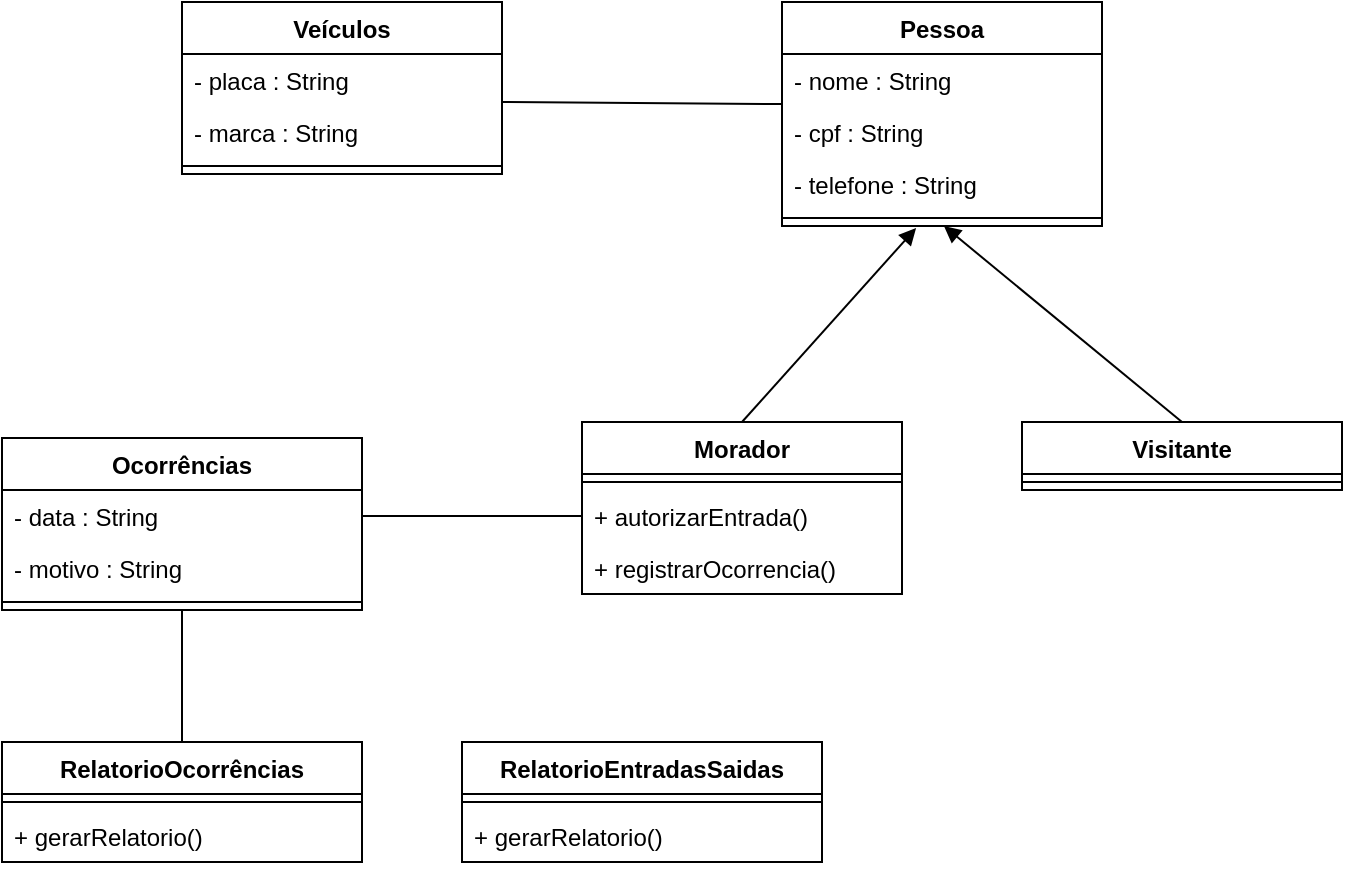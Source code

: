 <mxfile version="23.1.2" type="device">
  <diagram name="Página-1" id="bBeEAEwCR0HehznKyEsa">
    <mxGraphModel dx="1434" dy="778" grid="1" gridSize="10" guides="1" tooltips="1" connect="1" arrows="1" fold="1" page="1" pageScale="1" pageWidth="827" pageHeight="1169" math="0" shadow="0">
      <root>
        <mxCell id="0" />
        <mxCell id="1" parent="0" />
        <mxCell id="o-hRsRSE5SYoQNZgWMO2-1" value="Veículos" style="swimlane;fontStyle=1;align=center;verticalAlign=top;childLayout=stackLayout;horizontal=1;startSize=26;horizontalStack=0;resizeParent=1;resizeParentMax=0;resizeLast=0;collapsible=1;marginBottom=0;whiteSpace=wrap;html=1;" parent="1" vertex="1">
          <mxGeometry x="160" y="100" width="160" height="86" as="geometry" />
        </mxCell>
        <mxCell id="o-hRsRSE5SYoQNZgWMO2-2" value="- placa : String" style="text;strokeColor=none;fillColor=none;align=left;verticalAlign=top;spacingLeft=4;spacingRight=4;overflow=hidden;rotatable=0;points=[[0,0.5],[1,0.5]];portConstraint=eastwest;whiteSpace=wrap;html=1;" parent="o-hRsRSE5SYoQNZgWMO2-1" vertex="1">
          <mxGeometry y="26" width="160" height="26" as="geometry" />
        </mxCell>
        <mxCell id="o-hRsRSE5SYoQNZgWMO2-5" value="- marca : String" style="text;strokeColor=none;fillColor=none;align=left;verticalAlign=top;spacingLeft=4;spacingRight=4;overflow=hidden;rotatable=0;points=[[0,0.5],[1,0.5]];portConstraint=eastwest;whiteSpace=wrap;html=1;" parent="o-hRsRSE5SYoQNZgWMO2-1" vertex="1">
          <mxGeometry y="52" width="160" height="26" as="geometry" />
        </mxCell>
        <mxCell id="o-hRsRSE5SYoQNZgWMO2-3" value="" style="line;strokeWidth=1;fillColor=none;align=left;verticalAlign=middle;spacingTop=-1;spacingLeft=3;spacingRight=3;rotatable=0;labelPosition=right;points=[];portConstraint=eastwest;strokeColor=inherit;" parent="o-hRsRSE5SYoQNZgWMO2-1" vertex="1">
          <mxGeometry y="78" width="160" height="8" as="geometry" />
        </mxCell>
        <mxCell id="o-hRsRSE5SYoQNZgWMO2-6" value="Pessoa" style="swimlane;fontStyle=1;align=center;verticalAlign=top;childLayout=stackLayout;horizontal=1;startSize=26;horizontalStack=0;resizeParent=1;resizeParentMax=0;resizeLast=0;collapsible=1;marginBottom=0;whiteSpace=wrap;html=1;" parent="1" vertex="1">
          <mxGeometry x="460" y="100" width="160" height="112" as="geometry" />
        </mxCell>
        <mxCell id="o-hRsRSE5SYoQNZgWMO2-7" value="- nome : String" style="text;strokeColor=none;fillColor=none;align=left;verticalAlign=top;spacingLeft=4;spacingRight=4;overflow=hidden;rotatable=0;points=[[0,0.5],[1,0.5]];portConstraint=eastwest;whiteSpace=wrap;html=1;" parent="o-hRsRSE5SYoQNZgWMO2-6" vertex="1">
          <mxGeometry y="26" width="160" height="26" as="geometry" />
        </mxCell>
        <mxCell id="o-hRsRSE5SYoQNZgWMO2-8" value="- cpf : String" style="text;strokeColor=none;fillColor=none;align=left;verticalAlign=top;spacingLeft=4;spacingRight=4;overflow=hidden;rotatable=0;points=[[0,0.5],[1,0.5]];portConstraint=eastwest;whiteSpace=wrap;html=1;" parent="o-hRsRSE5SYoQNZgWMO2-6" vertex="1">
          <mxGeometry y="52" width="160" height="26" as="geometry" />
        </mxCell>
        <mxCell id="o-hRsRSE5SYoQNZgWMO2-44" value="- telefone : String" style="text;strokeColor=none;fillColor=none;align=left;verticalAlign=top;spacingLeft=4;spacingRight=4;overflow=hidden;rotatable=0;points=[[0,0.5],[1,0.5]];portConstraint=eastwest;whiteSpace=wrap;html=1;" parent="o-hRsRSE5SYoQNZgWMO2-6" vertex="1">
          <mxGeometry y="78" width="160" height="26" as="geometry" />
        </mxCell>
        <mxCell id="o-hRsRSE5SYoQNZgWMO2-9" value="" style="line;strokeWidth=1;fillColor=none;align=left;verticalAlign=middle;spacingTop=-1;spacingLeft=3;spacingRight=3;rotatable=0;labelPosition=right;points=[];portConstraint=eastwest;strokeColor=inherit;" parent="o-hRsRSE5SYoQNZgWMO2-6" vertex="1">
          <mxGeometry y="104" width="160" height="8" as="geometry" />
        </mxCell>
        <mxCell id="o-hRsRSE5SYoQNZgWMO2-20" style="rounded=0;orthogonalLoop=1;jettySize=auto;html=1;exitX=0;exitY=0.962;exitDx=0;exitDy=0;entryX=1;entryY=-0.077;entryDx=0;entryDy=0;entryPerimeter=0;endArrow=none;endFill=0;exitPerimeter=0;" parent="1" source="o-hRsRSE5SYoQNZgWMO2-7" target="o-hRsRSE5SYoQNZgWMO2-5" edge="1">
          <mxGeometry relative="1" as="geometry" />
        </mxCell>
        <mxCell id="o-hRsRSE5SYoQNZgWMO2-22" value="Ocorrências" style="swimlane;fontStyle=1;align=center;verticalAlign=top;childLayout=stackLayout;horizontal=1;startSize=26;horizontalStack=0;resizeParent=1;resizeParentMax=0;resizeLast=0;collapsible=1;marginBottom=0;whiteSpace=wrap;html=1;" parent="1" vertex="1">
          <mxGeometry x="70" y="318" width="180" height="86" as="geometry" />
        </mxCell>
        <mxCell id="o-hRsRSE5SYoQNZgWMO2-38" value="- data : String" style="text;strokeColor=none;fillColor=none;align=left;verticalAlign=top;spacingLeft=4;spacingRight=4;overflow=hidden;rotatable=0;points=[[0,0.5],[1,0.5]];portConstraint=eastwest;whiteSpace=wrap;html=1;" parent="o-hRsRSE5SYoQNZgWMO2-22" vertex="1">
          <mxGeometry y="26" width="180" height="26" as="geometry" />
        </mxCell>
        <mxCell id="o-hRsRSE5SYoQNZgWMO2-41" value="- motivo : String" style="text;strokeColor=none;fillColor=none;align=left;verticalAlign=top;spacingLeft=4;spacingRight=4;overflow=hidden;rotatable=0;points=[[0,0.5],[1,0.5]];portConstraint=eastwest;whiteSpace=wrap;html=1;" parent="o-hRsRSE5SYoQNZgWMO2-22" vertex="1">
          <mxGeometry y="52" width="180" height="26" as="geometry" />
        </mxCell>
        <mxCell id="o-hRsRSE5SYoQNZgWMO2-25" value="" style="line;strokeWidth=1;fillColor=none;align=left;verticalAlign=middle;spacingTop=-1;spacingLeft=3;spacingRight=3;rotatable=0;labelPosition=right;points=[];portConstraint=eastwest;strokeColor=inherit;" parent="o-hRsRSE5SYoQNZgWMO2-22" vertex="1">
          <mxGeometry y="78" width="180" height="8" as="geometry" />
        </mxCell>
        <mxCell id="o-hRsRSE5SYoQNZgWMO2-28" value="Morador" style="swimlane;fontStyle=1;align=center;verticalAlign=top;childLayout=stackLayout;horizontal=1;startSize=26;horizontalStack=0;resizeParent=1;resizeParentMax=0;resizeLast=0;collapsible=1;marginBottom=0;whiteSpace=wrap;html=1;" parent="1" vertex="1">
          <mxGeometry x="360" y="310" width="160" height="86" as="geometry" />
        </mxCell>
        <mxCell id="o-hRsRSE5SYoQNZgWMO2-31" value="" style="line;strokeWidth=1;fillColor=none;align=left;verticalAlign=middle;spacingTop=-1;spacingLeft=3;spacingRight=3;rotatable=0;labelPosition=right;points=[];portConstraint=eastwest;strokeColor=inherit;" parent="o-hRsRSE5SYoQNZgWMO2-28" vertex="1">
          <mxGeometry y="26" width="160" height="8" as="geometry" />
        </mxCell>
        <mxCell id="o-hRsRSE5SYoQNZgWMO2-32" value="+ autorizarEntrada()" style="text;strokeColor=none;fillColor=none;align=left;verticalAlign=top;spacingLeft=4;spacingRight=4;overflow=hidden;rotatable=0;points=[[0,0.5],[1,0.5]];portConstraint=eastwest;whiteSpace=wrap;html=1;" parent="o-hRsRSE5SYoQNZgWMO2-28" vertex="1">
          <mxGeometry y="34" width="160" height="26" as="geometry" />
        </mxCell>
        <mxCell id="o-hRsRSE5SYoQNZgWMO2-39" value="+ registrarOcorrencia()" style="text;strokeColor=none;fillColor=none;align=left;verticalAlign=top;spacingLeft=4;spacingRight=4;overflow=hidden;rotatable=0;points=[[0,0.5],[1,0.5]];portConstraint=eastwest;whiteSpace=wrap;html=1;" parent="o-hRsRSE5SYoQNZgWMO2-28" vertex="1">
          <mxGeometry y="60" width="160" height="26" as="geometry" />
        </mxCell>
        <mxCell id="o-hRsRSE5SYoQNZgWMO2-34" value="Visitante" style="swimlane;fontStyle=1;align=center;verticalAlign=top;childLayout=stackLayout;horizontal=1;startSize=26;horizontalStack=0;resizeParent=1;resizeParentMax=0;resizeLast=0;collapsible=1;marginBottom=0;whiteSpace=wrap;html=1;" parent="1" vertex="1">
          <mxGeometry x="580" y="310" width="160" height="34" as="geometry" />
        </mxCell>
        <mxCell id="o-hRsRSE5SYoQNZgWMO2-35" value="" style="line;strokeWidth=1;fillColor=none;align=left;verticalAlign=middle;spacingTop=-1;spacingLeft=3;spacingRight=3;rotatable=0;labelPosition=right;points=[];portConstraint=eastwest;strokeColor=inherit;" parent="o-hRsRSE5SYoQNZgWMO2-34" vertex="1">
          <mxGeometry y="26" width="160" height="8" as="geometry" />
        </mxCell>
        <mxCell id="o-hRsRSE5SYoQNZgWMO2-40" style="rounded=0;orthogonalLoop=1;jettySize=auto;html=1;exitX=0;exitY=0.5;exitDx=0;exitDy=0;entryX=1;entryY=0.5;entryDx=0;entryDy=0;endArrow=none;endFill=0;" parent="1" source="o-hRsRSE5SYoQNZgWMO2-32" target="o-hRsRSE5SYoQNZgWMO2-38" edge="1">
          <mxGeometry relative="1" as="geometry" />
        </mxCell>
        <mxCell id="o-hRsRSE5SYoQNZgWMO2-45" value="" style="endArrow=block;endFill=1;html=1;align=left;verticalAlign=top;rounded=0;entryX=0.419;entryY=1.125;entryDx=0;entryDy=0;entryPerimeter=0;exitX=0.5;exitY=0;exitDx=0;exitDy=0;" parent="1" source="o-hRsRSE5SYoQNZgWMO2-28" target="o-hRsRSE5SYoQNZgWMO2-9" edge="1">
          <mxGeometry x="-1" relative="1" as="geometry">
            <mxPoint x="400" y="270" as="sourcePoint" />
            <mxPoint x="520" y="220" as="targetPoint" />
          </mxGeometry>
        </mxCell>
        <mxCell id="o-hRsRSE5SYoQNZgWMO2-47" value="" style="endArrow=block;endFill=1;html=1;align=left;verticalAlign=top;rounded=0;entryX=0.506;entryY=1;entryDx=0;entryDy=0;entryPerimeter=0;exitX=0.5;exitY=0;exitDx=0;exitDy=0;" parent="1" source="o-hRsRSE5SYoQNZgWMO2-34" target="o-hRsRSE5SYoQNZgWMO2-9" edge="1">
          <mxGeometry x="-1" relative="1" as="geometry">
            <mxPoint x="680" y="260" as="sourcePoint" />
            <mxPoint x="537" y="223" as="targetPoint" />
          </mxGeometry>
        </mxCell>
        <mxCell id="o-hRsRSE5SYoQNZgWMO2-54" style="rounded=0;orthogonalLoop=1;jettySize=auto;html=1;exitX=0.5;exitY=0;exitDx=0;exitDy=0;entryX=0.5;entryY=1;entryDx=0;entryDy=0;endArrow=none;endFill=0;" parent="1" source="o-hRsRSE5SYoQNZgWMO2-49" target="o-hRsRSE5SYoQNZgWMO2-22" edge="1">
          <mxGeometry relative="1" as="geometry" />
        </mxCell>
        <mxCell id="o-hRsRSE5SYoQNZgWMO2-49" value="RelatorioOcorrências" style="swimlane;fontStyle=1;align=center;verticalAlign=top;childLayout=stackLayout;horizontal=1;startSize=26;horizontalStack=0;resizeParent=1;resizeParentMax=0;resizeLast=0;collapsible=1;marginBottom=0;whiteSpace=wrap;html=1;" parent="1" vertex="1">
          <mxGeometry x="70" y="470" width="180" height="60" as="geometry" />
        </mxCell>
        <mxCell id="o-hRsRSE5SYoQNZgWMO2-52" value="" style="line;strokeWidth=1;fillColor=none;align=left;verticalAlign=middle;spacingTop=-1;spacingLeft=3;spacingRight=3;rotatable=0;labelPosition=right;points=[];portConstraint=eastwest;strokeColor=inherit;" parent="o-hRsRSE5SYoQNZgWMO2-49" vertex="1">
          <mxGeometry y="26" width="180" height="8" as="geometry" />
        </mxCell>
        <mxCell id="o-hRsRSE5SYoQNZgWMO2-53" value="+ gerarRelatorio()" style="text;strokeColor=none;fillColor=none;align=left;verticalAlign=top;spacingLeft=4;spacingRight=4;overflow=hidden;rotatable=0;points=[[0,0.5],[1,0.5]];portConstraint=eastwest;whiteSpace=wrap;html=1;" parent="o-hRsRSE5SYoQNZgWMO2-49" vertex="1">
          <mxGeometry y="34" width="180" height="26" as="geometry" />
        </mxCell>
        <mxCell id="48WQbONUbngaA1bMMTD3-1" value="RelatorioEntradasSaidas" style="swimlane;fontStyle=1;align=center;verticalAlign=top;childLayout=stackLayout;horizontal=1;startSize=26;horizontalStack=0;resizeParent=1;resizeParentMax=0;resizeLast=0;collapsible=1;marginBottom=0;whiteSpace=wrap;html=1;" vertex="1" parent="1">
          <mxGeometry x="300" y="470" width="180" height="60" as="geometry" />
        </mxCell>
        <mxCell id="48WQbONUbngaA1bMMTD3-2" value="" style="line;strokeWidth=1;fillColor=none;align=left;verticalAlign=middle;spacingTop=-1;spacingLeft=3;spacingRight=3;rotatable=0;labelPosition=right;points=[];portConstraint=eastwest;strokeColor=inherit;" vertex="1" parent="48WQbONUbngaA1bMMTD3-1">
          <mxGeometry y="26" width="180" height="8" as="geometry" />
        </mxCell>
        <mxCell id="48WQbONUbngaA1bMMTD3-3" value="+ gerarRelatorio()" style="text;strokeColor=none;fillColor=none;align=left;verticalAlign=top;spacingLeft=4;spacingRight=4;overflow=hidden;rotatable=0;points=[[0,0.5],[1,0.5]];portConstraint=eastwest;whiteSpace=wrap;html=1;" vertex="1" parent="48WQbONUbngaA1bMMTD3-1">
          <mxGeometry y="34" width="180" height="26" as="geometry" />
        </mxCell>
      </root>
    </mxGraphModel>
  </diagram>
</mxfile>
